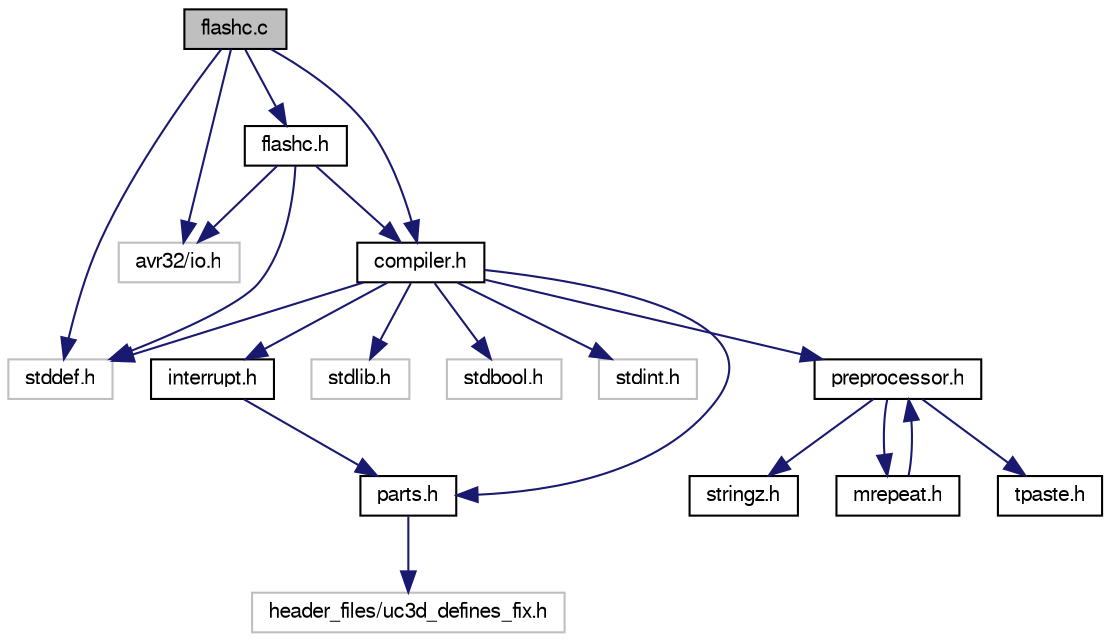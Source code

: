 digraph G
{
  edge [fontname="FreeSans",fontsize="10",labelfontname="FreeSans",labelfontsize="10"];
  node [fontname="FreeSans",fontsize="10",shape=record];
  Node1 [label="flashc.c",height=0.2,width=0.4,color="black", fillcolor="grey75", style="filled" fontcolor="black"];
  Node1 -> Node2 [color="midnightblue",fontsize="10",style="solid",fontname="FreeSans"];
  Node2 [label="avr32/io.h",height=0.2,width=0.4,color="grey75", fillcolor="white", style="filled"];
  Node1 -> Node3 [color="midnightblue",fontsize="10",style="solid",fontname="FreeSans"];
  Node3 [label="stddef.h",height=0.2,width=0.4,color="grey75", fillcolor="white", style="filled"];
  Node1 -> Node4 [color="midnightblue",fontsize="10",style="solid",fontname="FreeSans"];
  Node4 [label="compiler.h",height=0.2,width=0.4,color="black", fillcolor="white", style="filled",URL="$compiler_8h.html",tooltip="Commonly used includes, types and macros."];
  Node4 -> Node5 [color="midnightblue",fontsize="10",style="solid",fontname="FreeSans"];
  Node5 [label="preprocessor.h",height=0.2,width=0.4,color="black", fillcolor="white", style="filled",URL="$preprocessor_8h.html",tooltip="Preprocessor utils."];
  Node5 -> Node6 [color="midnightblue",fontsize="10",style="solid",fontname="FreeSans"];
  Node6 [label="tpaste.h",height=0.2,width=0.4,color="black", fillcolor="white", style="filled",URL="$tpaste_8h.html",tooltip="Preprocessor token pasting utils."];
  Node5 -> Node7 [color="midnightblue",fontsize="10",style="solid",fontname="FreeSans"];
  Node7 [label="stringz.h",height=0.2,width=0.4,color="black", fillcolor="white", style="filled",URL="$stringz_8h.html",tooltip="Preprocessor stringizing utils."];
  Node5 -> Node8 [color="midnightblue",fontsize="10",style="solid",fontname="FreeSans"];
  Node8 [label="mrepeat.h",height=0.2,width=0.4,color="black", fillcolor="white", style="filled",URL="$mrepeat_8h.html",tooltip="Preprocessor macro repeating utils."];
  Node8 -> Node5 [color="midnightblue",fontsize="10",style="solid",fontname="FreeSans"];
  Node4 -> Node9 [color="midnightblue",fontsize="10",style="solid",fontname="FreeSans"];
  Node9 [label="parts.h",height=0.2,width=0.4,color="black", fillcolor="white", style="filled",URL="$parts_8h.html",tooltip="Arch file for AVR32."];
  Node9 -> Node10 [color="midnightblue",fontsize="10",style="solid",fontname="FreeSans"];
  Node10 [label="header_files/uc3d_defines_fix.h",height=0.2,width=0.4,color="grey75", fillcolor="white", style="filled"];
  Node4 -> Node3 [color="midnightblue",fontsize="10",style="solid",fontname="FreeSans"];
  Node4 -> Node11 [color="midnightblue",fontsize="10",style="solid",fontname="FreeSans"];
  Node11 [label="stdlib.h",height=0.2,width=0.4,color="grey75", fillcolor="white", style="filled"];
  Node4 -> Node12 [color="midnightblue",fontsize="10",style="solid",fontname="FreeSans"];
  Node12 [label="stdbool.h",height=0.2,width=0.4,color="grey75", fillcolor="white", style="filled"];
  Node4 -> Node13 [color="midnightblue",fontsize="10",style="solid",fontname="FreeSans"];
  Node13 [label="stdint.h",height=0.2,width=0.4,color="grey75", fillcolor="white", style="filled"];
  Node4 -> Node14 [color="midnightblue",fontsize="10",style="solid",fontname="FreeSans"];
  Node14 [label="interrupt.h",height=0.2,width=0.4,color="black", fillcolor="white", style="filled",URL="$interrupt_8h.html",tooltip="Global interrupt management for 8- and 32-bit AVR."];
  Node14 -> Node9 [color="midnightblue",fontsize="10",style="solid",fontname="FreeSans"];
  Node1 -> Node15 [color="midnightblue",fontsize="10",style="solid",fontname="FreeSans"];
  Node15 [label="flashc.h",height=0.2,width=0.4,color="black", fillcolor="white", style="filled",URL="$flashc_8h.html",tooltip="FLASHC driver for AVR32 UC3."];
  Node15 -> Node2 [color="midnightblue",fontsize="10",style="solid",fontname="FreeSans"];
  Node15 -> Node3 [color="midnightblue",fontsize="10",style="solid",fontname="FreeSans"];
  Node15 -> Node4 [color="midnightblue",fontsize="10",style="solid",fontname="FreeSans"];
}
